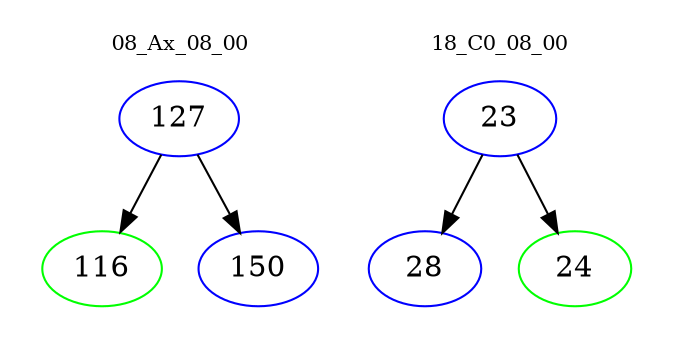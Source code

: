 digraph{
subgraph cluster_0 {
color = white
label = "08_Ax_08_00";
fontsize=10;
T0_127 [label="127", color="blue"]
T0_127 -> T0_116 [color="black"]
T0_116 [label="116", color="green"]
T0_127 -> T0_150 [color="black"]
T0_150 [label="150", color="blue"]
}
subgraph cluster_1 {
color = white
label = "18_C0_08_00";
fontsize=10;
T1_23 [label="23", color="blue"]
T1_23 -> T1_28 [color="black"]
T1_28 [label="28", color="blue"]
T1_23 -> T1_24 [color="black"]
T1_24 [label="24", color="green"]
}
}
